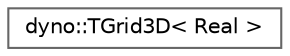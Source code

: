 digraph "Graphical Class Hierarchy"
{
 // LATEX_PDF_SIZE
  bgcolor="transparent";
  edge [fontname=Helvetica,fontsize=10,labelfontname=Helvetica,labelfontsize=10];
  node [fontname=Helvetica,fontsize=10,shape=box,height=0.2,width=0.4];
  rankdir="LR";
  Node0 [id="Node000000",label="dyno::TGrid3D\< Real \>",height=0.2,width=0.4,color="grey40", fillcolor="white", style="filled",URL="$classdyno_1_1_t_grid3_d.html",tooltip=" "];
}
